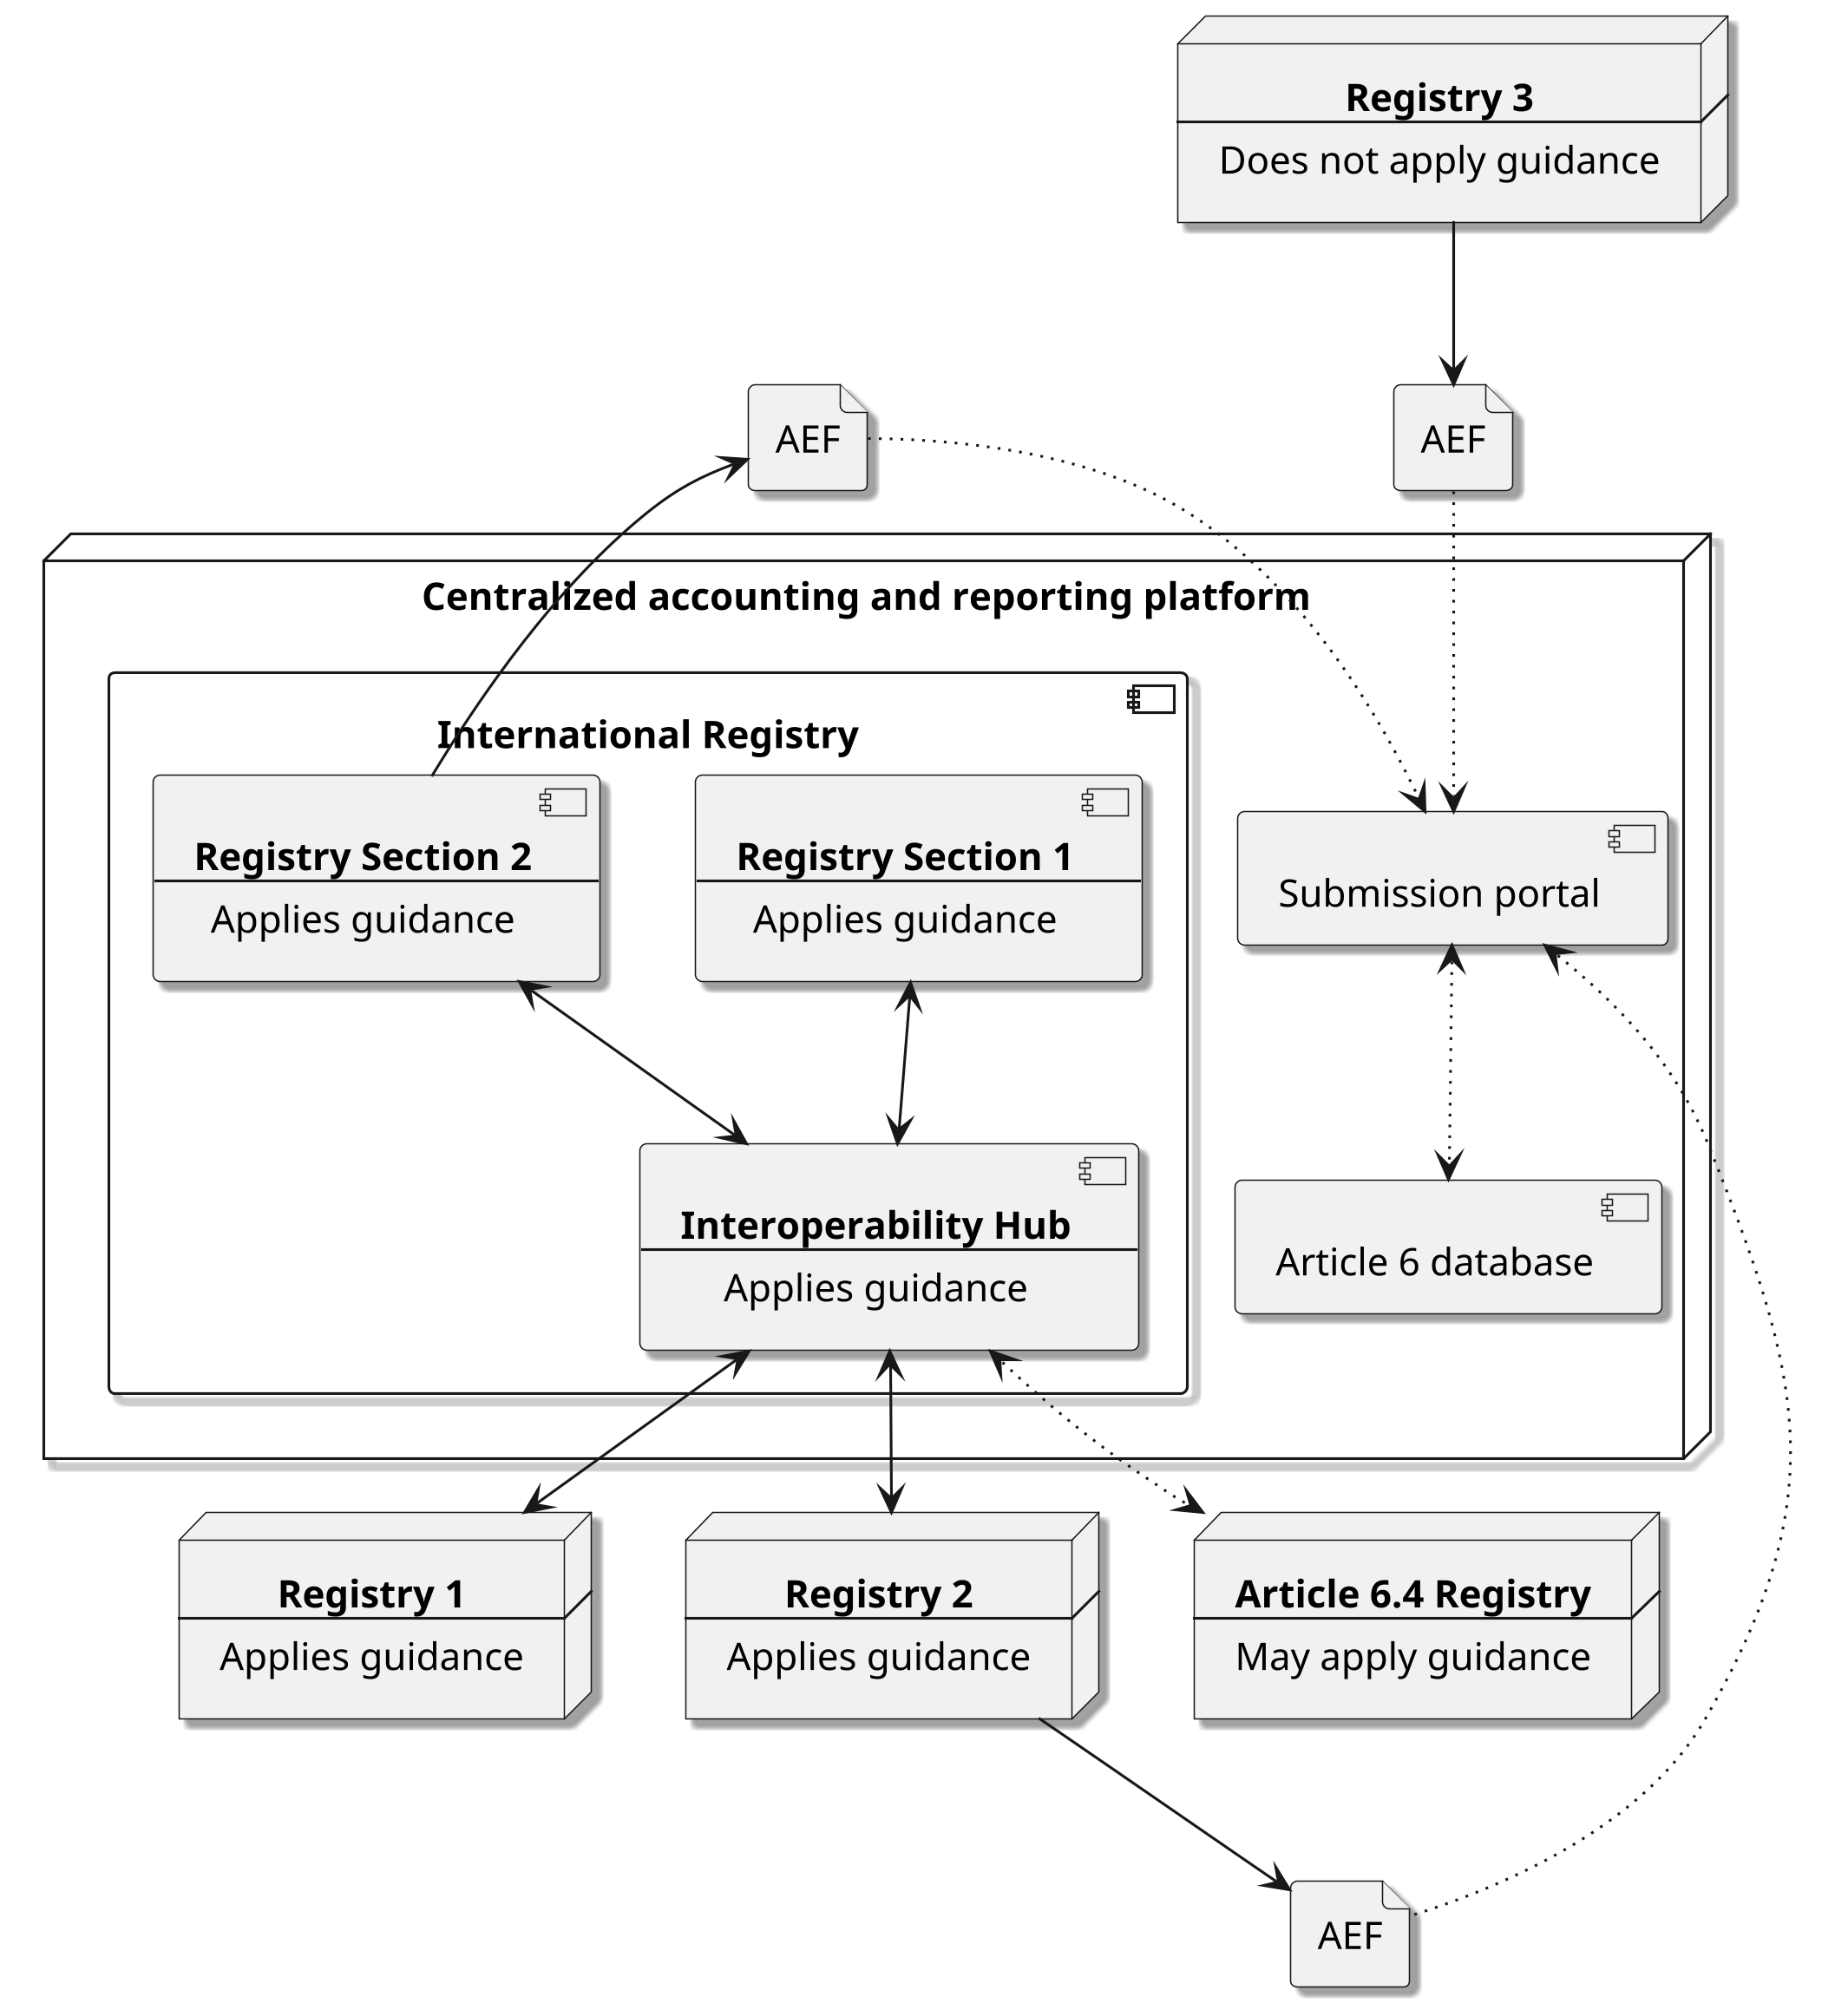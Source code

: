@startuml Overview_02
skinparam dpi 300
skinparam monochrome true
skinparam shadowing true
skinparam defaultTextAlignment center

node "Centralized accounting and reporting platform" {
component "Submission portal" as sp
component "Article 6 database" as db

component "International Registry" {
component "**Interoperability Hub**\n---\nApplies guidance" as h

component "**Registry Section 1**\n---\nApplies guidance" as rs1
component "**Registry Section 2**\n---\nApplies guidance" as rs2

rs1 <--> h 
rs2 <--> h 
}


}

file "AEF" as aef2
file "AEF" as aef3
file "AEF" as aef5


node "**Registry 1**\n---\nApplies guidance" as r1
node "**Registry 2**\n---\nApplies guidance" as r2
node "**Registry 3**\n---\nDoes not apply guidance" as r3
node "**Article 6.4 Registry**\n---\nMay apply guidance" as a6r

a6r <-up-> h #line.dotted
r1 <-up-> h
r2 <-up-> h
sp <-down-> db #line.dotted

r2 -down-> aef2 
r3 -down-> aef3 
rs2 -up-> aef5


aef2 -up-> sp #line.dotted
aef3 -down-> sp #line.dotted
aef5 -down-> sp #line.dotted

@enduml